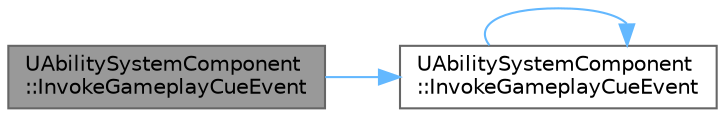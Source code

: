 digraph "UAbilitySystemComponent::InvokeGameplayCueEvent"
{
 // INTERACTIVE_SVG=YES
 // LATEX_PDF_SIZE
  bgcolor="transparent";
  edge [fontname=Helvetica,fontsize=10,labelfontname=Helvetica,labelfontsize=10];
  node [fontname=Helvetica,fontsize=10,shape=box,height=0.2,width=0.4];
  rankdir="LR";
  Node1 [id="Node000001",label="UAbilitySystemComponent\l::InvokeGameplayCueEvent",height=0.2,width=0.4,color="gray40", fillcolor="grey60", style="filled", fontcolor="black",tooltip=" "];
  Node1 -> Node2 [id="edge1_Node000001_Node000002",color="steelblue1",style="solid",tooltip=" "];
  Node2 [id="Node000002",label="UAbilitySystemComponent\l::InvokeGameplayCueEvent",height=0.2,width=0.4,color="grey40", fillcolor="white", style="filled",URL="$d4/d2d/classUAbilitySystemComponent.html#a79f99912b8abf0537460ab51a920589b",tooltip="Handles gameplay cue events from external sources."];
  Node2 -> Node2 [id="edge2_Node000002_Node000002",color="steelblue1",style="solid",tooltip=" "];
}
